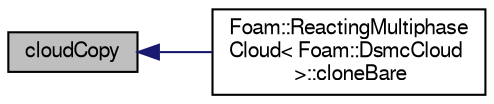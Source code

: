 digraph "cloudCopy"
{
  bgcolor="transparent";
  edge [fontname="FreeSans",fontsize="10",labelfontname="FreeSans",labelfontsize="10"];
  node [fontname="FreeSans",fontsize="10",shape=record];
  rankdir="LR";
  Node19 [label="cloudCopy",height=0.2,width=0.4,color="black", fillcolor="grey75", style="filled", fontcolor="black"];
  Node19 -> Node20 [dir="back",color="midnightblue",fontsize="10",style="solid",fontname="FreeSans"];
  Node20 [label="Foam::ReactingMultiphase\lCloud\< Foam::DsmcCloud\l \>::cloneBare",height=0.2,width=0.4,color="black",URL="$a23826.html#a519c85b79b984c70934c244a934588ca",tooltip="Construct and return bare clone based on (this) with new name. "];
}
